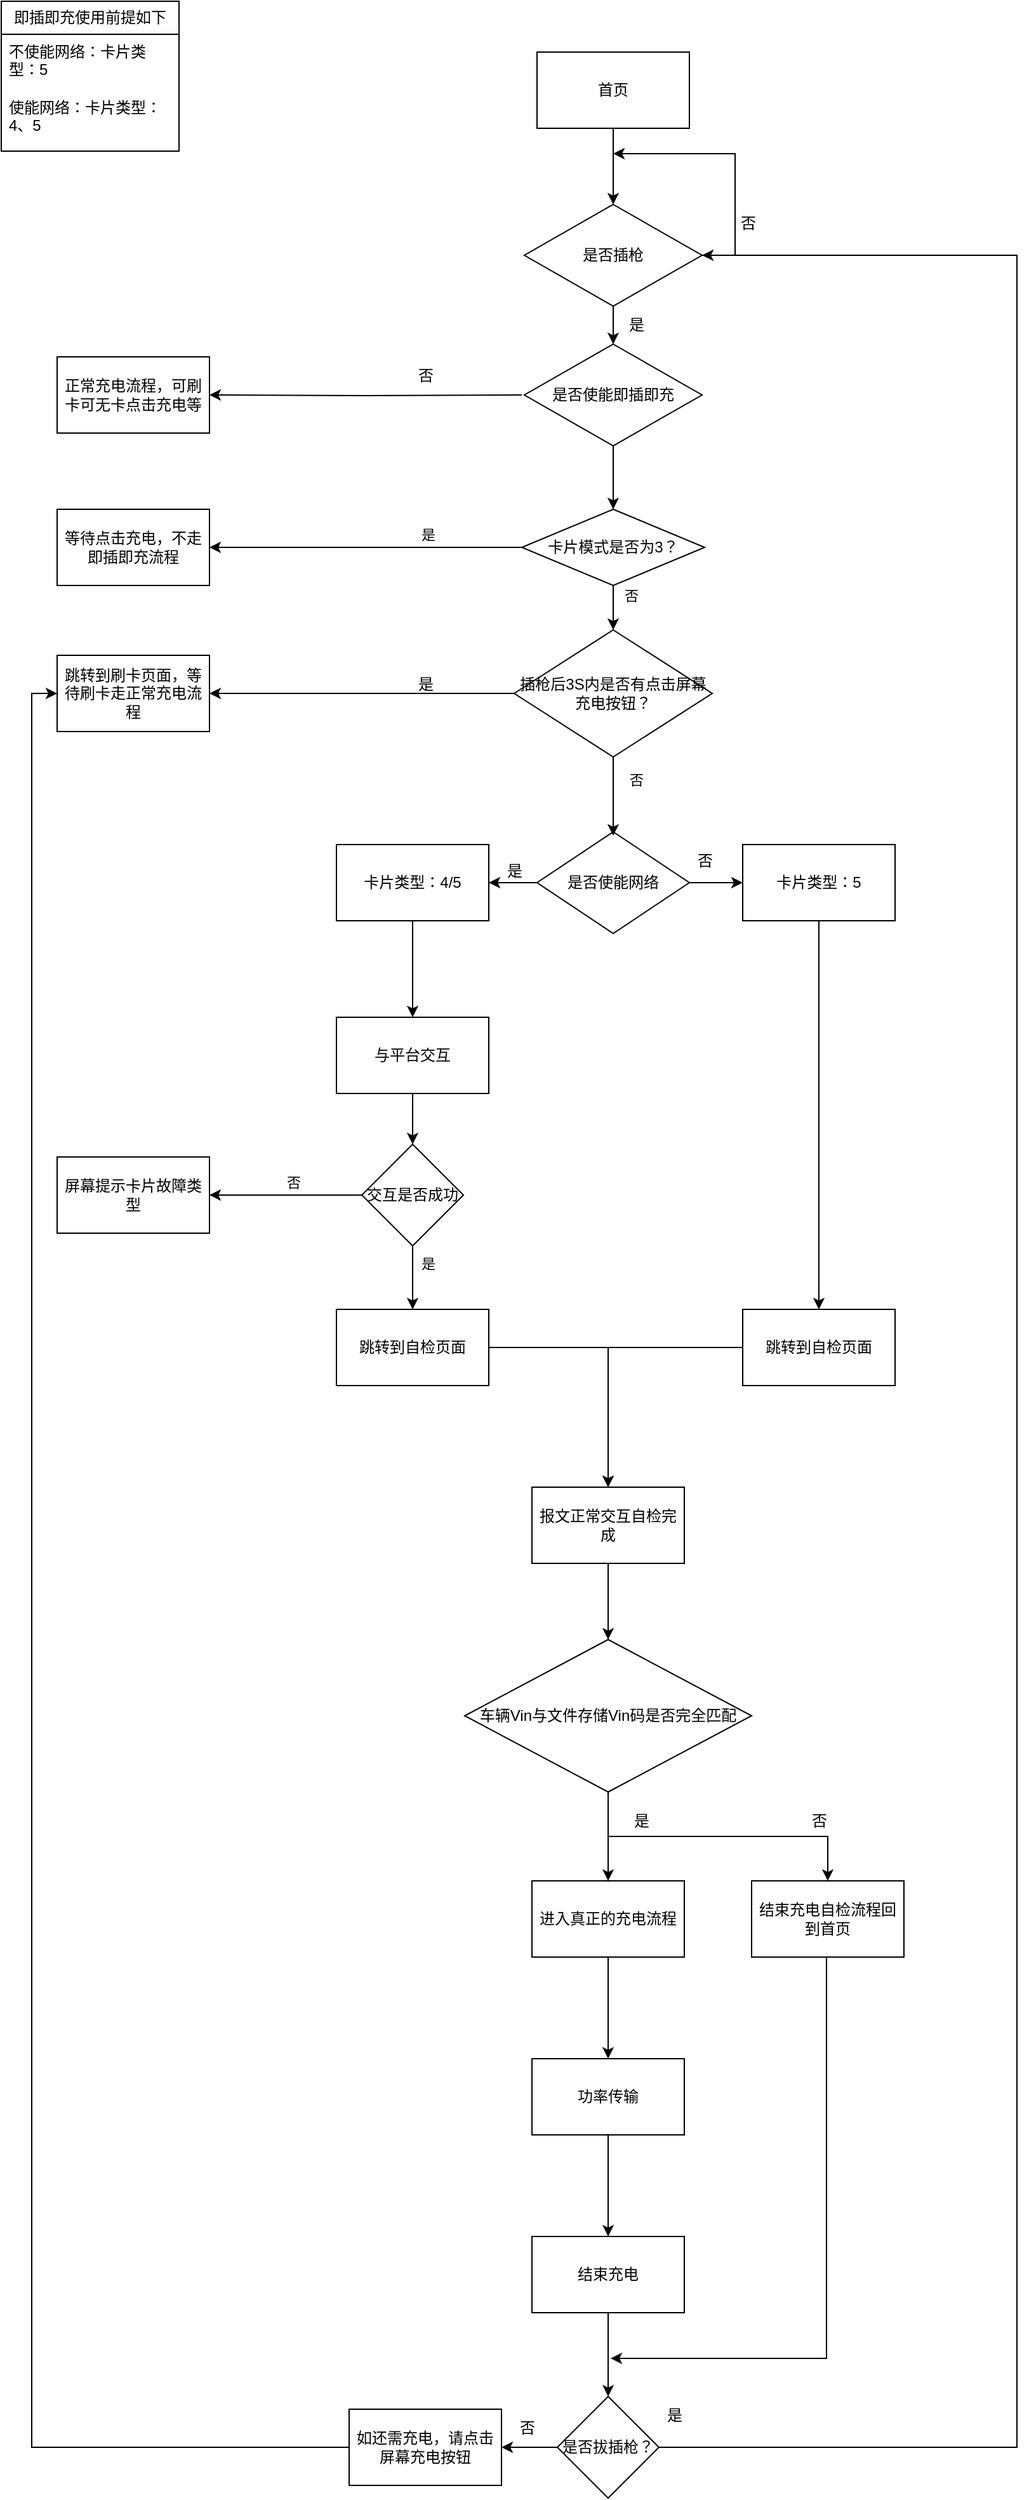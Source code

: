 <mxfile version="26.1.0">
  <diagram name="第 1 页" id="9cIVjtcakUyVUGA3XNN7">
    <mxGraphModel dx="4695" dy="2240" grid="1" gridSize="10" guides="1" tooltips="1" connect="1" arrows="1" fold="1" page="1" pageScale="1" pageWidth="827" pageHeight="1169" math="0" shadow="0">
      <root>
        <mxCell id="0" />
        <mxCell id="1" parent="0" />
        <mxCell id="ppGhZPvesxdBHtW0obNA-3" value="即插即充使用前提如下" style="swimlane;fontStyle=0;childLayout=stackLayout;horizontal=1;startSize=26;fillColor=none;horizontalStack=0;resizeParent=1;resizeParentMax=0;resizeLast=0;collapsible=1;marginBottom=0;whiteSpace=wrap;html=1;" vertex="1" parent="1">
          <mxGeometry y="10" width="140" height="118" as="geometry" />
        </mxCell>
        <mxCell id="ppGhZPvesxdBHtW0obNA-4" value="不使能网络：卡片类型：5" style="text;strokeColor=none;fillColor=none;align=left;verticalAlign=top;spacingLeft=4;spacingRight=4;overflow=hidden;rotatable=0;points=[[0,0.5],[1,0.5]];portConstraint=eastwest;whiteSpace=wrap;html=1;" vertex="1" parent="ppGhZPvesxdBHtW0obNA-3">
          <mxGeometry y="26" width="140" height="44" as="geometry" />
        </mxCell>
        <mxCell id="ppGhZPvesxdBHtW0obNA-7" value="使能网络：卡片类型：4、5" style="text;strokeColor=none;fillColor=none;align=left;verticalAlign=top;spacingLeft=4;spacingRight=4;overflow=hidden;rotatable=0;points=[[0,0.5],[1,0.5]];portConstraint=eastwest;whiteSpace=wrap;html=1;" vertex="1" parent="ppGhZPvesxdBHtW0obNA-3">
          <mxGeometry y="70" width="140" height="48" as="geometry" />
        </mxCell>
        <mxCell id="ppGhZPvesxdBHtW0obNA-15" value="首页" style="rounded=0;whiteSpace=wrap;html=1;" vertex="1" parent="1">
          <mxGeometry x="422" y="50" width="120" height="60" as="geometry" />
        </mxCell>
        <mxCell id="ppGhZPvesxdBHtW0obNA-119" value="" style="edgeStyle=orthogonalEdgeStyle;rounded=0;orthogonalLoop=1;jettySize=auto;html=1;exitX=0.5;exitY=1;exitDx=0;exitDy=0;" edge="1" parent="1" source="ppGhZPvesxdBHtW0obNA-15" target="ppGhZPvesxdBHtW0obNA-118">
          <mxGeometry relative="1" as="geometry">
            <mxPoint x="482" y="210" as="sourcePoint" />
          </mxGeometry>
        </mxCell>
        <mxCell id="ppGhZPvesxdBHtW0obNA-29" value="" style="edgeStyle=orthogonalEdgeStyle;rounded=0;orthogonalLoop=1;jettySize=auto;html=1;" edge="1" parent="1" source="ppGhZPvesxdBHtW0obNA-22" target="ppGhZPvesxdBHtW0obNA-28">
          <mxGeometry relative="1" as="geometry" />
        </mxCell>
        <mxCell id="ppGhZPvesxdBHtW0obNA-31" value="" style="edgeStyle=orthogonalEdgeStyle;rounded=0;orthogonalLoop=1;jettySize=auto;html=1;" edge="1" parent="1" source="ppGhZPvesxdBHtW0obNA-22" target="ppGhZPvesxdBHtW0obNA-30">
          <mxGeometry relative="1" as="geometry" />
        </mxCell>
        <mxCell id="ppGhZPvesxdBHtW0obNA-22" value="是否使能网络" style="rhombus;whiteSpace=wrap;html=1;rounded=0;" vertex="1" parent="1">
          <mxGeometry x="422" y="664" width="120" height="80" as="geometry" />
        </mxCell>
        <mxCell id="ppGhZPvesxdBHtW0obNA-140" style="edgeStyle=orthogonalEdgeStyle;rounded=0;orthogonalLoop=1;jettySize=auto;html=1;entryX=0.5;entryY=0;entryDx=0;entryDy=0;" edge="1" parent="1" source="ppGhZPvesxdBHtW0obNA-28" target="ppGhZPvesxdBHtW0obNA-59">
          <mxGeometry relative="1" as="geometry" />
        </mxCell>
        <mxCell id="ppGhZPvesxdBHtW0obNA-28" value="卡片类型：5" style="rounded=0;whiteSpace=wrap;html=1;" vertex="1" parent="1">
          <mxGeometry x="584" y="674" width="120" height="60" as="geometry" />
        </mxCell>
        <mxCell id="ppGhZPvesxdBHtW0obNA-37" value="" style="edgeStyle=orthogonalEdgeStyle;rounded=0;orthogonalLoop=1;jettySize=auto;html=1;entryX=0.5;entryY=0;entryDx=0;entryDy=0;" edge="1" parent="1" source="ppGhZPvesxdBHtW0obNA-30" target="ppGhZPvesxdBHtW0obNA-38">
          <mxGeometry relative="1" as="geometry">
            <mxPoint x="324" y="800" as="targetPoint" />
          </mxGeometry>
        </mxCell>
        <mxCell id="ppGhZPvesxdBHtW0obNA-30" value="卡片类型：4/5" style="whiteSpace=wrap;html=1;rounded=0;" vertex="1" parent="1">
          <mxGeometry x="264" y="674" width="120" height="60" as="geometry" />
        </mxCell>
        <mxCell id="ppGhZPvesxdBHtW0obNA-34" value="否" style="text;html=1;align=center;verticalAlign=middle;resizable=0;points=[];autosize=1;strokeColor=none;fillColor=none;" vertex="1" parent="1">
          <mxGeometry x="534" y="672" width="40" height="30" as="geometry" />
        </mxCell>
        <mxCell id="ppGhZPvesxdBHtW0obNA-35" value="是" style="text;html=1;align=center;verticalAlign=middle;resizable=0;points=[];autosize=1;strokeColor=none;fillColor=none;" vertex="1" parent="1">
          <mxGeometry x="384" y="680" width="40" height="30" as="geometry" />
        </mxCell>
        <mxCell id="ppGhZPvesxdBHtW0obNA-46" value="" style="edgeStyle=orthogonalEdgeStyle;rounded=0;orthogonalLoop=1;jettySize=auto;html=1;" edge="1" parent="1" source="ppGhZPvesxdBHtW0obNA-38" target="ppGhZPvesxdBHtW0obNA-45">
          <mxGeometry relative="1" as="geometry" />
        </mxCell>
        <mxCell id="ppGhZPvesxdBHtW0obNA-38" value="与平台交互" style="whiteSpace=wrap;html=1;rounded=0;" vertex="1" parent="1">
          <mxGeometry x="264" y="810" width="120" height="60" as="geometry" />
        </mxCell>
        <mxCell id="ppGhZPvesxdBHtW0obNA-48" value="" style="edgeStyle=orthogonalEdgeStyle;rounded=0;orthogonalLoop=1;jettySize=auto;html=1;" edge="1" parent="1" source="ppGhZPvesxdBHtW0obNA-45" target="ppGhZPvesxdBHtW0obNA-47">
          <mxGeometry relative="1" as="geometry" />
        </mxCell>
        <mxCell id="ppGhZPvesxdBHtW0obNA-127" value="是" style="edgeLabel;html=1;align=center;verticalAlign=middle;resizable=0;points=[];" vertex="1" connectable="0" parent="ppGhZPvesxdBHtW0obNA-48">
          <mxGeometry x="-0.44" y="3" relative="1" as="geometry">
            <mxPoint x="9" as="offset" />
          </mxGeometry>
        </mxCell>
        <mxCell id="ppGhZPvesxdBHtW0obNA-50" value="" style="edgeStyle=orthogonalEdgeStyle;rounded=0;orthogonalLoop=1;jettySize=auto;html=1;" edge="1" parent="1" source="ppGhZPvesxdBHtW0obNA-45" target="ppGhZPvesxdBHtW0obNA-49">
          <mxGeometry relative="1" as="geometry" />
        </mxCell>
        <mxCell id="ppGhZPvesxdBHtW0obNA-126" value="否" style="edgeLabel;html=1;align=center;verticalAlign=middle;resizable=0;points=[];" vertex="1" connectable="0" parent="ppGhZPvesxdBHtW0obNA-50">
          <mxGeometry x="-0.1" y="-3" relative="1" as="geometry">
            <mxPoint y="-7" as="offset" />
          </mxGeometry>
        </mxCell>
        <mxCell id="ppGhZPvesxdBHtW0obNA-45" value="交互是否成功" style="rhombus;whiteSpace=wrap;html=1;rounded=0;" vertex="1" parent="1">
          <mxGeometry x="284" y="910" width="80" height="80" as="geometry" />
        </mxCell>
        <mxCell id="ppGhZPvesxdBHtW0obNA-61" value="" style="edgeStyle=orthogonalEdgeStyle;rounded=0;orthogonalLoop=1;jettySize=auto;html=1;" edge="1" parent="1" source="ppGhZPvesxdBHtW0obNA-47" target="ppGhZPvesxdBHtW0obNA-60">
          <mxGeometry relative="1" as="geometry" />
        </mxCell>
        <mxCell id="ppGhZPvesxdBHtW0obNA-47" value="跳转到自检页面" style="whiteSpace=wrap;html=1;rounded=0;" vertex="1" parent="1">
          <mxGeometry x="264" y="1040" width="120" height="60" as="geometry" />
        </mxCell>
        <mxCell id="ppGhZPvesxdBHtW0obNA-49" value="屏幕提示卡片故障类型" style="whiteSpace=wrap;html=1;rounded=0;" vertex="1" parent="1">
          <mxGeometry x="44" y="920" width="120" height="60" as="geometry" />
        </mxCell>
        <mxCell id="ppGhZPvesxdBHtW0obNA-58" value="&lt;br&gt;&lt;div&gt;&lt;br&gt;&lt;/div&gt;" style="text;html=1;align=center;verticalAlign=middle;resizable=0;points=[];autosize=1;strokeColor=none;fillColor=none;" vertex="1" parent="1">
          <mxGeometry x="518" y="799" width="20" height="40" as="geometry" />
        </mxCell>
        <mxCell id="ppGhZPvesxdBHtW0obNA-62" style="edgeStyle=orthogonalEdgeStyle;rounded=0;orthogonalLoop=1;jettySize=auto;html=1;entryX=0.5;entryY=0;entryDx=0;entryDy=0;" edge="1" parent="1" source="ppGhZPvesxdBHtW0obNA-59" target="ppGhZPvesxdBHtW0obNA-60">
          <mxGeometry relative="1" as="geometry" />
        </mxCell>
        <mxCell id="ppGhZPvesxdBHtW0obNA-59" value="跳转到自检页面" style="whiteSpace=wrap;html=1;rounded=0;" vertex="1" parent="1">
          <mxGeometry x="584" y="1040" width="120" height="60" as="geometry" />
        </mxCell>
        <mxCell id="ppGhZPvesxdBHtW0obNA-66" value="" style="edgeStyle=orthogonalEdgeStyle;rounded=0;orthogonalLoop=1;jettySize=auto;html=1;" edge="1" parent="1" source="ppGhZPvesxdBHtW0obNA-60" target="ppGhZPvesxdBHtW0obNA-65">
          <mxGeometry relative="1" as="geometry" />
        </mxCell>
        <mxCell id="ppGhZPvesxdBHtW0obNA-60" value="报文正常交互自检完成" style="rounded=0;whiteSpace=wrap;html=1;" vertex="1" parent="1">
          <mxGeometry x="418" y="1180" width="120" height="60" as="geometry" />
        </mxCell>
        <mxCell id="ppGhZPvesxdBHtW0obNA-68" value="" style="edgeStyle=orthogonalEdgeStyle;rounded=0;orthogonalLoop=1;jettySize=auto;html=1;" edge="1" parent="1" source="ppGhZPvesxdBHtW0obNA-65" target="ppGhZPvesxdBHtW0obNA-67">
          <mxGeometry relative="1" as="geometry" />
        </mxCell>
        <mxCell id="ppGhZPvesxdBHtW0obNA-70" value="" style="edgeStyle=orthogonalEdgeStyle;rounded=0;orthogonalLoop=1;jettySize=auto;html=1;" edge="1" parent="1" source="ppGhZPvesxdBHtW0obNA-65" target="ppGhZPvesxdBHtW0obNA-69">
          <mxGeometry relative="1" as="geometry" />
        </mxCell>
        <mxCell id="ppGhZPvesxdBHtW0obNA-65" value="车辆Vin与文件存储Vin码是否完全匹配" style="rhombus;whiteSpace=wrap;html=1;rounded=0;" vertex="1" parent="1">
          <mxGeometry x="365" y="1300" width="226" height="120" as="geometry" />
        </mxCell>
        <mxCell id="ppGhZPvesxdBHtW0obNA-78" value="" style="edgeStyle=orthogonalEdgeStyle;rounded=0;orthogonalLoop=1;jettySize=auto;html=1;" edge="1" parent="1" source="ppGhZPvesxdBHtW0obNA-67" target="ppGhZPvesxdBHtW0obNA-77">
          <mxGeometry relative="1" as="geometry" />
        </mxCell>
        <mxCell id="ppGhZPvesxdBHtW0obNA-67" value="进入真正的充电流程" style="whiteSpace=wrap;html=1;rounded=0;" vertex="1" parent="1">
          <mxGeometry x="418" y="1490" width="120" height="60" as="geometry" />
        </mxCell>
        <mxCell id="ppGhZPvesxdBHtW0obNA-116" style="edgeStyle=orthogonalEdgeStyle;rounded=0;orthogonalLoop=1;jettySize=auto;html=1;exitX=0.5;exitY=1;exitDx=0;exitDy=0;" edge="1" parent="1" source="ppGhZPvesxdBHtW0obNA-69">
          <mxGeometry relative="1" as="geometry">
            <mxPoint x="480" y="1866" as="targetPoint" />
            <Array as="points">
              <mxPoint x="650" y="1550" />
              <mxPoint x="650" y="1866" />
            </Array>
          </mxGeometry>
        </mxCell>
        <mxCell id="ppGhZPvesxdBHtW0obNA-69" value="结束充电自检流程回到首页" style="whiteSpace=wrap;html=1;rounded=0;" vertex="1" parent="1">
          <mxGeometry x="591" y="1490" width="120" height="60" as="geometry" />
        </mxCell>
        <mxCell id="ppGhZPvesxdBHtW0obNA-71" value="是" style="text;html=1;align=center;verticalAlign=middle;resizable=0;points=[];autosize=1;strokeColor=none;fillColor=none;" vertex="1" parent="1">
          <mxGeometry x="484" y="1428" width="40" height="30" as="geometry" />
        </mxCell>
        <mxCell id="ppGhZPvesxdBHtW0obNA-72" value="否" style="text;html=1;align=center;verticalAlign=middle;resizable=0;points=[];autosize=1;strokeColor=none;fillColor=none;" vertex="1" parent="1">
          <mxGeometry x="624" y="1428" width="40" height="30" as="geometry" />
        </mxCell>
        <mxCell id="ppGhZPvesxdBHtW0obNA-80" value="" style="edgeStyle=orthogonalEdgeStyle;rounded=0;orthogonalLoop=1;jettySize=auto;html=1;" edge="1" parent="1" source="ppGhZPvesxdBHtW0obNA-77" target="ppGhZPvesxdBHtW0obNA-79">
          <mxGeometry relative="1" as="geometry" />
        </mxCell>
        <mxCell id="ppGhZPvesxdBHtW0obNA-77" value="功率传输" style="whiteSpace=wrap;html=1;rounded=0;" vertex="1" parent="1">
          <mxGeometry x="418" y="1630" width="120" height="60" as="geometry" />
        </mxCell>
        <mxCell id="ppGhZPvesxdBHtW0obNA-103" value="" style="edgeStyle=orthogonalEdgeStyle;rounded=0;orthogonalLoop=1;jettySize=auto;html=1;" edge="1" parent="1" source="ppGhZPvesxdBHtW0obNA-79" target="ppGhZPvesxdBHtW0obNA-102">
          <mxGeometry relative="1" as="geometry" />
        </mxCell>
        <mxCell id="ppGhZPvesxdBHtW0obNA-79" value="结束充电" style="whiteSpace=wrap;html=1;rounded=0;" vertex="1" parent="1">
          <mxGeometry x="418" y="1770" width="120" height="60" as="geometry" />
        </mxCell>
        <mxCell id="ppGhZPvesxdBHtW0obNA-89" value="" style="edgeStyle=orthogonalEdgeStyle;rounded=0;orthogonalLoop=1;jettySize=auto;html=1;" edge="1" parent="1" source="ppGhZPvesxdBHtW0obNA-84" target="ppGhZPvesxdBHtW0obNA-88">
          <mxGeometry relative="1" as="geometry" />
        </mxCell>
        <mxCell id="ppGhZPvesxdBHtW0obNA-90" value="是" style="edgeLabel;html=1;align=center;verticalAlign=middle;resizable=0;points=[];" vertex="1" connectable="0" parent="ppGhZPvesxdBHtW0obNA-89">
          <mxGeometry x="-0.431" y="-4" relative="1" as="geometry">
            <mxPoint x="-4" y="-6" as="offset" />
          </mxGeometry>
        </mxCell>
        <mxCell id="ppGhZPvesxdBHtW0obNA-94" value="" style="edgeStyle=orthogonalEdgeStyle;rounded=0;orthogonalLoop=1;jettySize=auto;html=1;" edge="1" parent="1" source="ppGhZPvesxdBHtW0obNA-84" target="ppGhZPvesxdBHtW0obNA-93">
          <mxGeometry relative="1" as="geometry" />
        </mxCell>
        <mxCell id="ppGhZPvesxdBHtW0obNA-95" value="否" style="edgeLabel;html=1;align=center;verticalAlign=middle;resizable=0;points=[];" vertex="1" connectable="0" parent="ppGhZPvesxdBHtW0obNA-94">
          <mxGeometry x="-0.64" y="4" relative="1" as="geometry">
            <mxPoint x="10" as="offset" />
          </mxGeometry>
        </mxCell>
        <mxCell id="ppGhZPvesxdBHtW0obNA-84" value="卡片模式是否为3？" style="rhombus;whiteSpace=wrap;html=1;rounded=0;" vertex="1" parent="1">
          <mxGeometry x="410" y="410" width="144" height="60" as="geometry" />
        </mxCell>
        <mxCell id="ppGhZPvesxdBHtW0obNA-88" value="等待点击充电，不走即插即充流程" style="whiteSpace=wrap;html=1;rounded=0;" vertex="1" parent="1">
          <mxGeometry x="44" y="410" width="120" height="60" as="geometry" />
        </mxCell>
        <mxCell id="ppGhZPvesxdBHtW0obNA-100" value="" style="edgeStyle=orthogonalEdgeStyle;rounded=0;orthogonalLoop=1;jettySize=auto;html=1;exitX=0;exitY=0.5;exitDx=0;exitDy=0;" edge="1" parent="1" source="ppGhZPvesxdBHtW0obNA-93" target="ppGhZPvesxdBHtW0obNA-99">
          <mxGeometry relative="1" as="geometry">
            <mxPoint x="406" y="565" as="sourcePoint" />
            <Array as="points" />
          </mxGeometry>
        </mxCell>
        <mxCell id="ppGhZPvesxdBHtW0obNA-136" style="edgeStyle=orthogonalEdgeStyle;rounded=0;orthogonalLoop=1;jettySize=auto;html=1;entryX=0.5;entryY=0.075;entryDx=0;entryDy=0;entryPerimeter=0;" edge="1" parent="1">
          <mxGeometry relative="1" as="geometry">
            <mxPoint x="482" y="667" as="targetPoint" />
            <mxPoint x="482" y="602" as="sourcePoint" />
          </mxGeometry>
        </mxCell>
        <mxCell id="ppGhZPvesxdBHtW0obNA-139" value="否" style="edgeLabel;html=1;align=center;verticalAlign=middle;resizable=0;points=[];" vertex="1" connectable="0" parent="ppGhZPvesxdBHtW0obNA-136">
          <mxGeometry x="-0.361" y="2" relative="1" as="geometry">
            <mxPoint x="16" as="offset" />
          </mxGeometry>
        </mxCell>
        <mxCell id="ppGhZPvesxdBHtW0obNA-93" value="插枪后3S内是否有点击屏幕充电按钮？" style="rhombus;whiteSpace=wrap;html=1;rounded=0;" vertex="1" parent="1">
          <mxGeometry x="404" y="505" width="156" height="100" as="geometry" />
        </mxCell>
        <mxCell id="ppGhZPvesxdBHtW0obNA-99" value="跳转到刷卡页面，等待刷卡走正常充电流程" style="whiteSpace=wrap;html=1;rounded=0;" vertex="1" parent="1">
          <mxGeometry x="44" y="525" width="120" height="60" as="geometry" />
        </mxCell>
        <mxCell id="ppGhZPvesxdBHtW0obNA-101" value="是" style="text;html=1;align=center;verticalAlign=middle;resizable=0;points=[];autosize=1;strokeColor=none;fillColor=none;" vertex="1" parent="1">
          <mxGeometry x="314" y="533" width="40" height="30" as="geometry" />
        </mxCell>
        <mxCell id="ppGhZPvesxdBHtW0obNA-109" style="edgeStyle=orthogonalEdgeStyle;rounded=0;orthogonalLoop=1;jettySize=auto;html=1;entryX=0;entryY=0.5;entryDx=0;entryDy=0;exitX=0;exitY=0.5;exitDx=0;exitDy=0;" edge="1" parent="1" source="ppGhZPvesxdBHtW0obNA-112" target="ppGhZPvesxdBHtW0obNA-99">
          <mxGeometry relative="1" as="geometry">
            <mxPoint x="310" y="2060" as="sourcePoint" />
          </mxGeometry>
        </mxCell>
        <mxCell id="ppGhZPvesxdBHtW0obNA-113" value="" style="edgeStyle=orthogonalEdgeStyle;rounded=0;orthogonalLoop=1;jettySize=auto;html=1;" edge="1" parent="1" source="ppGhZPvesxdBHtW0obNA-102" target="ppGhZPvesxdBHtW0obNA-112">
          <mxGeometry relative="1" as="geometry" />
        </mxCell>
        <mxCell id="ppGhZPvesxdBHtW0obNA-138" style="edgeStyle=orthogonalEdgeStyle;rounded=0;orthogonalLoop=1;jettySize=auto;html=1;entryX=1;entryY=0.5;entryDx=0;entryDy=0;" edge="1" parent="1" source="ppGhZPvesxdBHtW0obNA-102" target="ppGhZPvesxdBHtW0obNA-118">
          <mxGeometry relative="1" as="geometry">
            <Array as="points">
              <mxPoint x="800" y="1936" />
              <mxPoint x="800" y="210" />
            </Array>
          </mxGeometry>
        </mxCell>
        <mxCell id="ppGhZPvesxdBHtW0obNA-102" value="是否拔插枪？" style="rhombus;whiteSpace=wrap;html=1;rounded=0;" vertex="1" parent="1">
          <mxGeometry x="438" y="1896" width="80" height="80" as="geometry" />
        </mxCell>
        <mxCell id="ppGhZPvesxdBHtW0obNA-108" value="否" style="text;html=1;align=center;verticalAlign=middle;resizable=0;points=[];autosize=1;strokeColor=none;fillColor=none;" vertex="1" parent="1">
          <mxGeometry x="394" y="1906" width="40" height="30" as="geometry" />
        </mxCell>
        <mxCell id="ppGhZPvesxdBHtW0obNA-112" value="如还需充电，请点击屏幕充电按钮" style="whiteSpace=wrap;html=1;rounded=0;" vertex="1" parent="1">
          <mxGeometry x="274" y="1906" width="120" height="60" as="geometry" />
        </mxCell>
        <mxCell id="ppGhZPvesxdBHtW0obNA-115" value="是" style="text;html=1;align=center;verticalAlign=middle;resizable=0;points=[];autosize=1;strokeColor=none;fillColor=none;" vertex="1" parent="1">
          <mxGeometry x="510" y="1896" width="40" height="30" as="geometry" />
        </mxCell>
        <mxCell id="ppGhZPvesxdBHtW0obNA-120" value="" style="edgeStyle=orthogonalEdgeStyle;rounded=0;orthogonalLoop=1;jettySize=auto;html=1;entryX=0.5;entryY=0;entryDx=0;entryDy=0;" edge="1" parent="1" source="ppGhZPvesxdBHtW0obNA-118">
          <mxGeometry relative="1" as="geometry">
            <mxPoint x="482" y="280" as="targetPoint" />
          </mxGeometry>
        </mxCell>
        <mxCell id="ppGhZPvesxdBHtW0obNA-128" style="edgeStyle=orthogonalEdgeStyle;rounded=0;orthogonalLoop=1;jettySize=auto;html=1;exitX=1;exitY=0.5;exitDx=0;exitDy=0;" edge="1" parent="1" source="ppGhZPvesxdBHtW0obNA-118">
          <mxGeometry relative="1" as="geometry">
            <mxPoint x="482" y="130" as="targetPoint" />
            <Array as="points">
              <mxPoint x="578" y="210" />
              <mxPoint x="578" y="130" />
            </Array>
          </mxGeometry>
        </mxCell>
        <mxCell id="ppGhZPvesxdBHtW0obNA-132" value="" style="edgeStyle=orthogonalEdgeStyle;rounded=0;orthogonalLoop=1;jettySize=auto;html=1;" edge="1" parent="1" target="ppGhZPvesxdBHtW0obNA-131">
          <mxGeometry relative="1" as="geometry">
            <mxPoint x="410" y="320" as="sourcePoint" />
          </mxGeometry>
        </mxCell>
        <mxCell id="ppGhZPvesxdBHtW0obNA-118" value="是否插枪" style="rhombus;whiteSpace=wrap;html=1;rounded=0;" vertex="1" parent="1">
          <mxGeometry x="412" y="170" width="140" height="80" as="geometry" />
        </mxCell>
        <mxCell id="ppGhZPvesxdBHtW0obNA-122" value="是" style="text;html=1;align=center;verticalAlign=middle;resizable=0;points=[];autosize=1;strokeColor=none;fillColor=none;" vertex="1" parent="1">
          <mxGeometry x="480" y="250" width="40" height="30" as="geometry" />
        </mxCell>
        <mxCell id="ppGhZPvesxdBHtW0obNA-131" value="正常充电流程，可刷卡可无卡点击充电等" style="whiteSpace=wrap;html=1;rounded=0;" vertex="1" parent="1">
          <mxGeometry x="44" y="290" width="120" height="60" as="geometry" />
        </mxCell>
        <mxCell id="ppGhZPvesxdBHtW0obNA-133" value="否" style="text;html=1;align=center;verticalAlign=middle;resizable=0;points=[];autosize=1;strokeColor=none;fillColor=none;" vertex="1" parent="1">
          <mxGeometry x="314" y="290" width="40" height="30" as="geometry" />
        </mxCell>
        <mxCell id="ppGhZPvesxdBHtW0obNA-135" style="edgeStyle=orthogonalEdgeStyle;rounded=0;orthogonalLoop=1;jettySize=auto;html=1;entryX=0.5;entryY=0;entryDx=0;entryDy=0;" edge="1" parent="1" source="ppGhZPvesxdBHtW0obNA-134" target="ppGhZPvesxdBHtW0obNA-84">
          <mxGeometry relative="1" as="geometry" />
        </mxCell>
        <mxCell id="ppGhZPvesxdBHtW0obNA-134" value="是否使能即插即充" style="rhombus;whiteSpace=wrap;html=1;rounded=0;" vertex="1" parent="1">
          <mxGeometry x="412" y="280" width="140" height="80" as="geometry" />
        </mxCell>
        <mxCell id="ppGhZPvesxdBHtW0obNA-137" value="否" style="text;html=1;align=center;verticalAlign=middle;resizable=0;points=[];autosize=1;strokeColor=none;fillColor=none;" vertex="1" parent="1">
          <mxGeometry x="568" y="170" width="40" height="30" as="geometry" />
        </mxCell>
      </root>
    </mxGraphModel>
  </diagram>
</mxfile>

